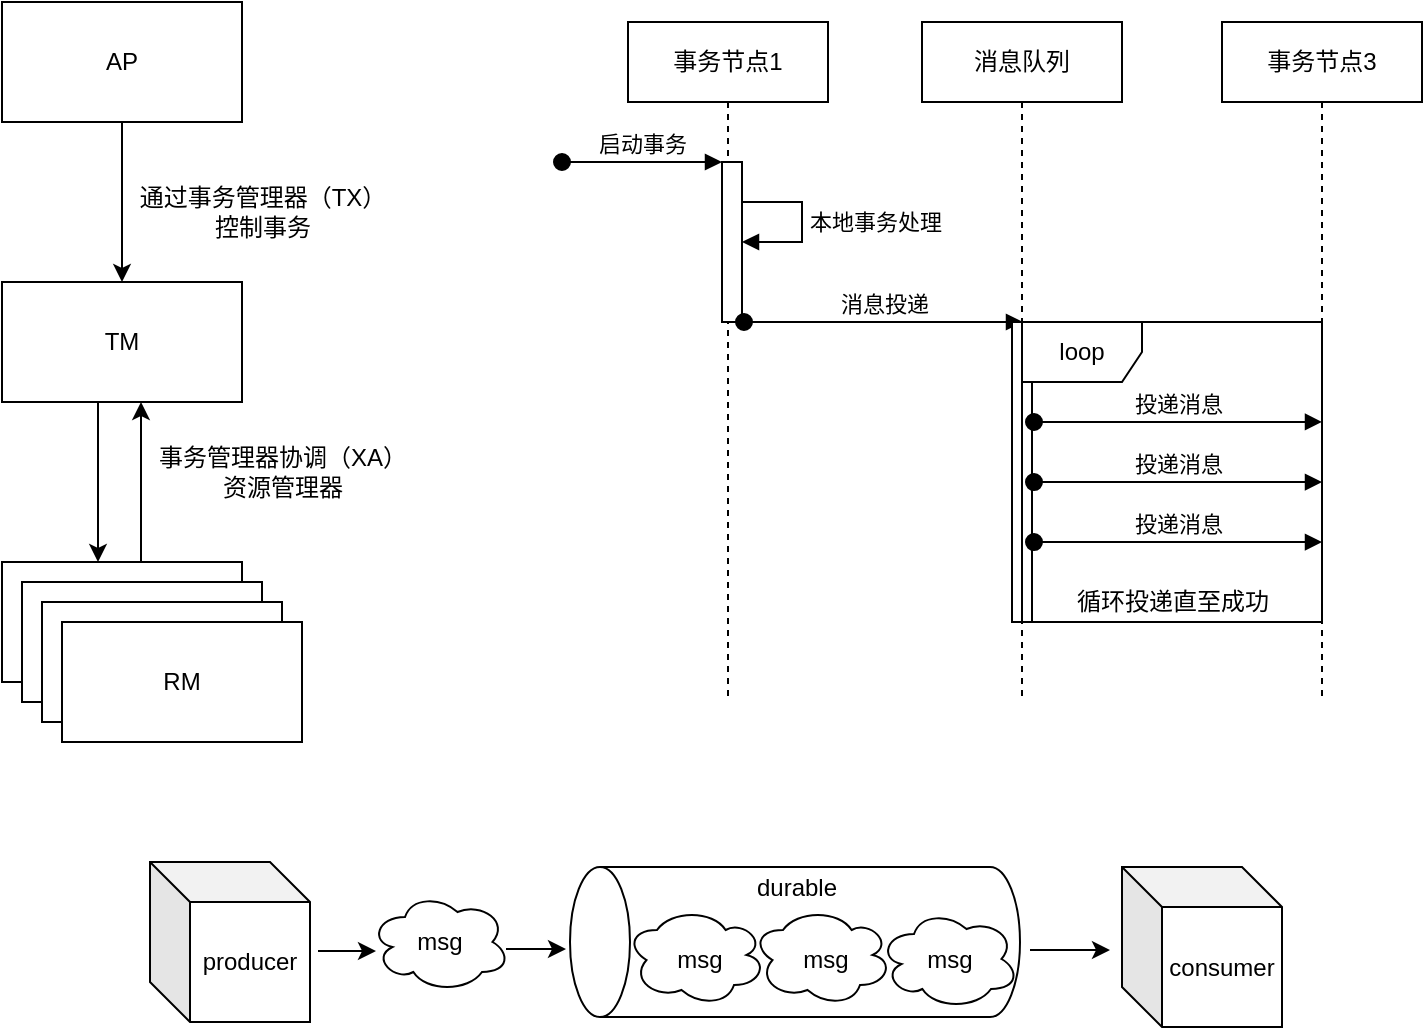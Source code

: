 <mxfile>
    <diagram id="6eq5_2-OoHjlULg1VnyJ" name="第 1 页">
        <mxGraphModel dx="505" dy="468" grid="1" gridSize="10" guides="1" tooltips="1" connect="1" arrows="1" fold="1" page="1" pageScale="1" pageWidth="827" pageHeight="1169" background="#ffffff" math="0" shadow="0">
            <root>
                <mxCell id="0"/>
                <mxCell id="1" parent="0"/>
                <mxCell id="2" value="AP" style="rounded=0;whiteSpace=wrap;html=1;fillColor=#FFFFFF;strokeColor=#000000;fontColor=#000000;" parent="1" vertex="1">
                    <mxGeometry x="40" y="30" width="120" height="60" as="geometry"/>
                </mxCell>
                <mxCell id="3" value="TM" style="rounded=0;whiteSpace=wrap;html=1;fontColor=#000000;strokeColor=#000000;fillColor=#FFFFFF;" parent="1" vertex="1">
                    <mxGeometry x="40" y="170" width="120" height="60" as="geometry"/>
                </mxCell>
                <mxCell id="5" value="" style="rounded=0;whiteSpace=wrap;html=1;fontColor=#000000;strokeColor=#000000;fillColor=#FFFFFF;" parent="1" vertex="1">
                    <mxGeometry x="40" y="310" width="120" height="60" as="geometry"/>
                </mxCell>
                <mxCell id="6" value="" style="rounded=0;whiteSpace=wrap;html=1;fontColor=#000000;strokeColor=#000000;fillColor=#FFFFFF;" parent="1" vertex="1">
                    <mxGeometry x="50" y="320" width="120" height="60" as="geometry"/>
                </mxCell>
                <mxCell id="7" value="" style="rounded=0;whiteSpace=wrap;html=1;fontColor=#000000;strokeColor=#000000;fillColor=#FFFFFF;" parent="1" vertex="1">
                    <mxGeometry x="60" y="330" width="120" height="60" as="geometry"/>
                </mxCell>
                <mxCell id="8" value="RM" style="rounded=0;whiteSpace=wrap;html=1;fontColor=#000000;strokeColor=#000000;fillColor=#FFFFFF;" parent="1" vertex="1">
                    <mxGeometry x="70" y="340" width="120" height="60" as="geometry"/>
                </mxCell>
                <mxCell id="10" value="" style="endArrow=classic;html=1;fontColor=#000000;strokeColor=#000000;entryX=0.5;entryY=0;entryDx=0;entryDy=0;exitX=0.5;exitY=1;exitDx=0;exitDy=0;" parent="1" source="2" target="3" edge="1">
                    <mxGeometry width="50" height="50" relative="1" as="geometry">
                        <mxPoint x="200" y="140" as="sourcePoint"/>
                        <mxPoint x="260" y="110" as="targetPoint"/>
                    </mxGeometry>
                </mxCell>
                <mxCell id="11" value="" style="endArrow=classic;html=1;fontColor=#000000;strokeColor=#000000;entryX=0.5;entryY=0;entryDx=0;entryDy=0;exitX=0.5;exitY=1;exitDx=0;exitDy=0;" parent="1" edge="1">
                    <mxGeometry width="50" height="50" relative="1" as="geometry">
                        <mxPoint x="88" y="230" as="sourcePoint"/>
                        <mxPoint x="88" y="310" as="targetPoint"/>
                    </mxGeometry>
                </mxCell>
                <mxCell id="13" value="通过事务管理器（TX）&lt;br&gt;控制事务" style="text;html=1;resizable=0;autosize=1;align=center;verticalAlign=middle;points=[];fillColor=none;strokeColor=none;rounded=0;fontColor=#000000;" parent="1" vertex="1">
                    <mxGeometry x="100" y="120" width="140" height="30" as="geometry"/>
                </mxCell>
                <mxCell id="14" value="事务管理器协调（XA）&lt;br&gt;资源管理器" style="text;html=1;resizable=0;autosize=1;align=center;verticalAlign=middle;points=[];fillColor=none;strokeColor=none;rounded=0;fontColor=#000000;" parent="1" vertex="1">
                    <mxGeometry x="110" y="250" width="140" height="30" as="geometry"/>
                </mxCell>
                <mxCell id="15" value="" style="endArrow=classic;html=1;fontColor=#000000;strokeColor=#000000;entryX=0.5;entryY=0;entryDx=0;entryDy=0;exitX=0.5;exitY=1;exitDx=0;exitDy=0;" parent="1" edge="1">
                    <mxGeometry width="50" height="50" relative="1" as="geometry">
                        <mxPoint x="109.5" y="310" as="sourcePoint"/>
                        <mxPoint x="109.5" y="230" as="targetPoint"/>
                    </mxGeometry>
                </mxCell>
                <mxCell id="16" value="" style="shape=cylinder3;whiteSpace=wrap;html=1;boundedLbl=1;backgroundOutline=1;size=15;fillColor=#FFFFFF;strokeColor=#000000;direction=north;" parent="1" vertex="1">
                    <mxGeometry x="324" y="462.5" width="225" height="75" as="geometry"/>
                </mxCell>
                <mxCell id="17" value="msg" style="ellipse;shape=cloud;whiteSpace=wrap;html=1;strokeColor=#000000;fillColor=#FFFFFF;fontColor=#000000;direction=west;" parent="1" vertex="1">
                    <mxGeometry x="353.5" y="484" width="70" height="50" as="geometry"/>
                </mxCell>
                <mxCell id="18" value="msg" style="ellipse;shape=cloud;whiteSpace=wrap;html=1;strokeColor=#000000;fillColor=#FFFFFF;fontColor=#000000;direction=east;" parent="1" vertex="1">
                    <mxGeometry x="478.5" y="483.5" width="70" height="50" as="geometry"/>
                </mxCell>
                <mxCell id="19" value="msg" style="ellipse;shape=cloud;whiteSpace=wrap;html=1;strokeColor=#000000;fillColor=#FFFFFF;fontColor=#000000;direction=west;" parent="1" vertex="1">
                    <mxGeometry x="416.5" y="484" width="70" height="50" as="geometry"/>
                </mxCell>
                <mxCell id="20" value="msg" style="ellipse;shape=cloud;whiteSpace=wrap;html=1;strokeColor=#000000;fillColor=#FFFFFF;fontColor=#000000;" parent="1" vertex="1">
                    <mxGeometry x="224" y="475" width="70" height="50" as="geometry"/>
                </mxCell>
                <mxCell id="21" value="durable" style="text;html=1;resizable=0;autosize=1;align=center;verticalAlign=middle;points=[];fillColor=none;strokeColor=none;rounded=0;fontColor=#000000;" parent="1" vertex="1">
                    <mxGeometry x="406.5" y="462.5" width="60" height="20" as="geometry"/>
                </mxCell>
                <mxCell id="22" value="producer" style="shape=cube;whiteSpace=wrap;html=1;boundedLbl=1;backgroundOutline=1;darkOpacity=0.05;darkOpacity2=0.1;fontColor=#000000;strokeColor=#000000;fillColor=#FFFFFF;" parent="1" vertex="1">
                    <mxGeometry x="114" y="460" width="80" height="80" as="geometry"/>
                </mxCell>
                <mxCell id="25" value="consumer" style="shape=cube;whiteSpace=wrap;html=1;boundedLbl=1;backgroundOutline=1;darkOpacity=0.05;darkOpacity2=0.1;fontColor=#000000;strokeColor=#000000;fillColor=#FFFFFF;" parent="1" vertex="1">
                    <mxGeometry x="600" y="462.5" width="80" height="80" as="geometry"/>
                </mxCell>
                <mxCell id="30" value="" style="endArrow=classic;html=1;fontColor=#000000;strokeColor=#000000;" parent="1" edge="1">
                    <mxGeometry width="50" height="50" relative="1" as="geometry">
                        <mxPoint x="554" y="504" as="sourcePoint"/>
                        <mxPoint x="594" y="504" as="targetPoint"/>
                    </mxGeometry>
                </mxCell>
                <mxCell id="31" value="" style="endArrow=classic;html=1;fontColor=#000000;strokeColor=#000000;" parent="1" edge="1">
                    <mxGeometry width="50" height="50" relative="1" as="geometry">
                        <mxPoint x="292" y="503.5" as="sourcePoint"/>
                        <mxPoint x="322" y="503.5" as="targetPoint"/>
                    </mxGeometry>
                </mxCell>
                <mxCell id="32" value="" style="endArrow=classic;html=1;fontColor=#000000;strokeColor=#000000;" parent="1" edge="1">
                    <mxGeometry width="50" height="50" relative="1" as="geometry">
                        <mxPoint x="198" y="504.5" as="sourcePoint"/>
                        <mxPoint x="227" y="504.5" as="targetPoint"/>
                    </mxGeometry>
                </mxCell>
                <mxCell id="33" value="事务节点1" style="shape=umlLifeline;perimeter=lifelinePerimeter;whiteSpace=wrap;html=1;container=1;collapsible=0;recursiveResize=0;outlineConnect=0;fontColor=#000000;strokeColor=#000000;fillColor=#FFFFFF;" parent="1" vertex="1">
                    <mxGeometry x="353" y="40" width="100" height="340" as="geometry"/>
                </mxCell>
                <mxCell id="37" value="本地事务处理" style="edgeStyle=orthogonalEdgeStyle;html=1;align=left;spacingLeft=2;endArrow=block;rounded=0;fontColor=#000000;strokeColor=#000000;labelBackgroundColor=none;" parent="33" target="38" edge="1">
                    <mxGeometry relative="1" as="geometry">
                        <mxPoint x="57" y="90" as="sourcePoint"/>
                        <Array as="points">
                            <mxPoint x="87" y="90"/>
                            <mxPoint x="87" y="110"/>
                        </Array>
                        <mxPoint x="62" y="110" as="targetPoint"/>
                    </mxGeometry>
                </mxCell>
                <mxCell id="38" value="" style="html=1;points=[];perimeter=orthogonalPerimeter;fontColor=#000000;strokeColor=#000000;fillColor=#FFFFFF;" parent="33" vertex="1">
                    <mxGeometry x="47" y="70" width="10" height="80" as="geometry"/>
                </mxCell>
                <mxCell id="39" value="启动事务" style="html=1;verticalAlign=bottom;startArrow=oval;endArrow=block;startSize=8;fontColor=#000000;strokeColor=#000000;labelBackgroundColor=none;" parent="33" target="38" edge="1">
                    <mxGeometry relative="1" as="geometry">
                        <mxPoint x="-33" y="70" as="sourcePoint"/>
                    </mxGeometry>
                </mxCell>
                <mxCell id="40" value="消息投递" style="html=1;verticalAlign=bottom;startArrow=oval;startFill=1;endArrow=block;startSize=8;labelBackgroundColor=none;fontColor=#000000;strokeColor=#000000;" parent="33" edge="1">
                    <mxGeometry width="60" relative="1" as="geometry">
                        <mxPoint x="58" y="150" as="sourcePoint"/>
                        <mxPoint x="197.5" y="150" as="targetPoint"/>
                    </mxGeometry>
                </mxCell>
                <mxCell id="34" value="消息队列" style="shape=umlLifeline;perimeter=lifelinePerimeter;whiteSpace=wrap;html=1;container=1;collapsible=0;recursiveResize=0;outlineConnect=0;fontColor=#000000;strokeColor=#000000;fillColor=#FFFFFF;" parent="1" vertex="1">
                    <mxGeometry x="500" y="40" width="100" height="340" as="geometry"/>
                </mxCell>
                <mxCell id="41" value="" style="html=1;points=[];perimeter=orthogonalPerimeter;fontColor=#000000;strokeColor=#000000;fillColor=#FFFFFF;" parent="34" vertex="1">
                    <mxGeometry x="45" y="150" width="10" height="150" as="geometry"/>
                </mxCell>
                <mxCell id="35" value="事务节点3" style="shape=umlLifeline;perimeter=lifelinePerimeter;whiteSpace=wrap;html=1;container=1;collapsible=0;recursiveResize=0;outlineConnect=0;fontColor=#000000;strokeColor=#000000;fillColor=#FFFFFF;" parent="1" vertex="1">
                    <mxGeometry x="650" y="40" width="100" height="340" as="geometry"/>
                </mxCell>
                <mxCell id="43" value="loop" style="shape=umlFrame;whiteSpace=wrap;html=1;fontColor=#000000;strokeColor=#000000;fillColor=#FFFFFF;" parent="1" vertex="1">
                    <mxGeometry x="550" y="190" width="150" height="150" as="geometry"/>
                </mxCell>
                <mxCell id="44" value="投递消息" style="html=1;verticalAlign=bottom;startArrow=oval;startFill=1;endArrow=block;startSize=8;labelBackgroundColor=none;fontColor=#000000;strokeColor=#000000;entryX=1;entryY=0.333;entryDx=0;entryDy=0;entryPerimeter=0;" parent="1" target="43" edge="1">
                    <mxGeometry width="60" relative="1" as="geometry">
                        <mxPoint x="556" y="240" as="sourcePoint"/>
                        <mxPoint x="616" y="240" as="targetPoint"/>
                    </mxGeometry>
                </mxCell>
                <mxCell id="45" value="投递消息" style="html=1;verticalAlign=bottom;startArrow=oval;startFill=1;endArrow=block;startSize=8;labelBackgroundColor=none;fontColor=#000000;strokeColor=#000000;entryX=1;entryY=0.333;entryDx=0;entryDy=0;entryPerimeter=0;" parent="1" edge="1">
                    <mxGeometry width="60" relative="1" as="geometry">
                        <mxPoint x="556" y="270.05" as="sourcePoint"/>
                        <mxPoint x="700" y="270.0" as="targetPoint"/>
                    </mxGeometry>
                </mxCell>
                <mxCell id="46" value="投递消息" style="html=1;verticalAlign=bottom;startArrow=oval;startFill=1;endArrow=block;startSize=8;labelBackgroundColor=none;fontColor=#000000;strokeColor=#000000;entryX=1;entryY=0.333;entryDx=0;entryDy=0;entryPerimeter=0;" parent="1" edge="1">
                    <mxGeometry width="60" relative="1" as="geometry">
                        <mxPoint x="556" y="300.05" as="sourcePoint"/>
                        <mxPoint x="700" y="300.0" as="targetPoint"/>
                    </mxGeometry>
                </mxCell>
                <mxCell id="47" value="循环投递直至成功" style="text;html=1;resizable=0;autosize=1;align=center;verticalAlign=middle;points=[];fillColor=none;strokeColor=none;rounded=0;fontColor=#000000;" parent="1" vertex="1">
                    <mxGeometry x="570" y="320" width="110" height="20" as="geometry"/>
                </mxCell>
            </root>
        </mxGraphModel>
    </diagram>
</mxfile>